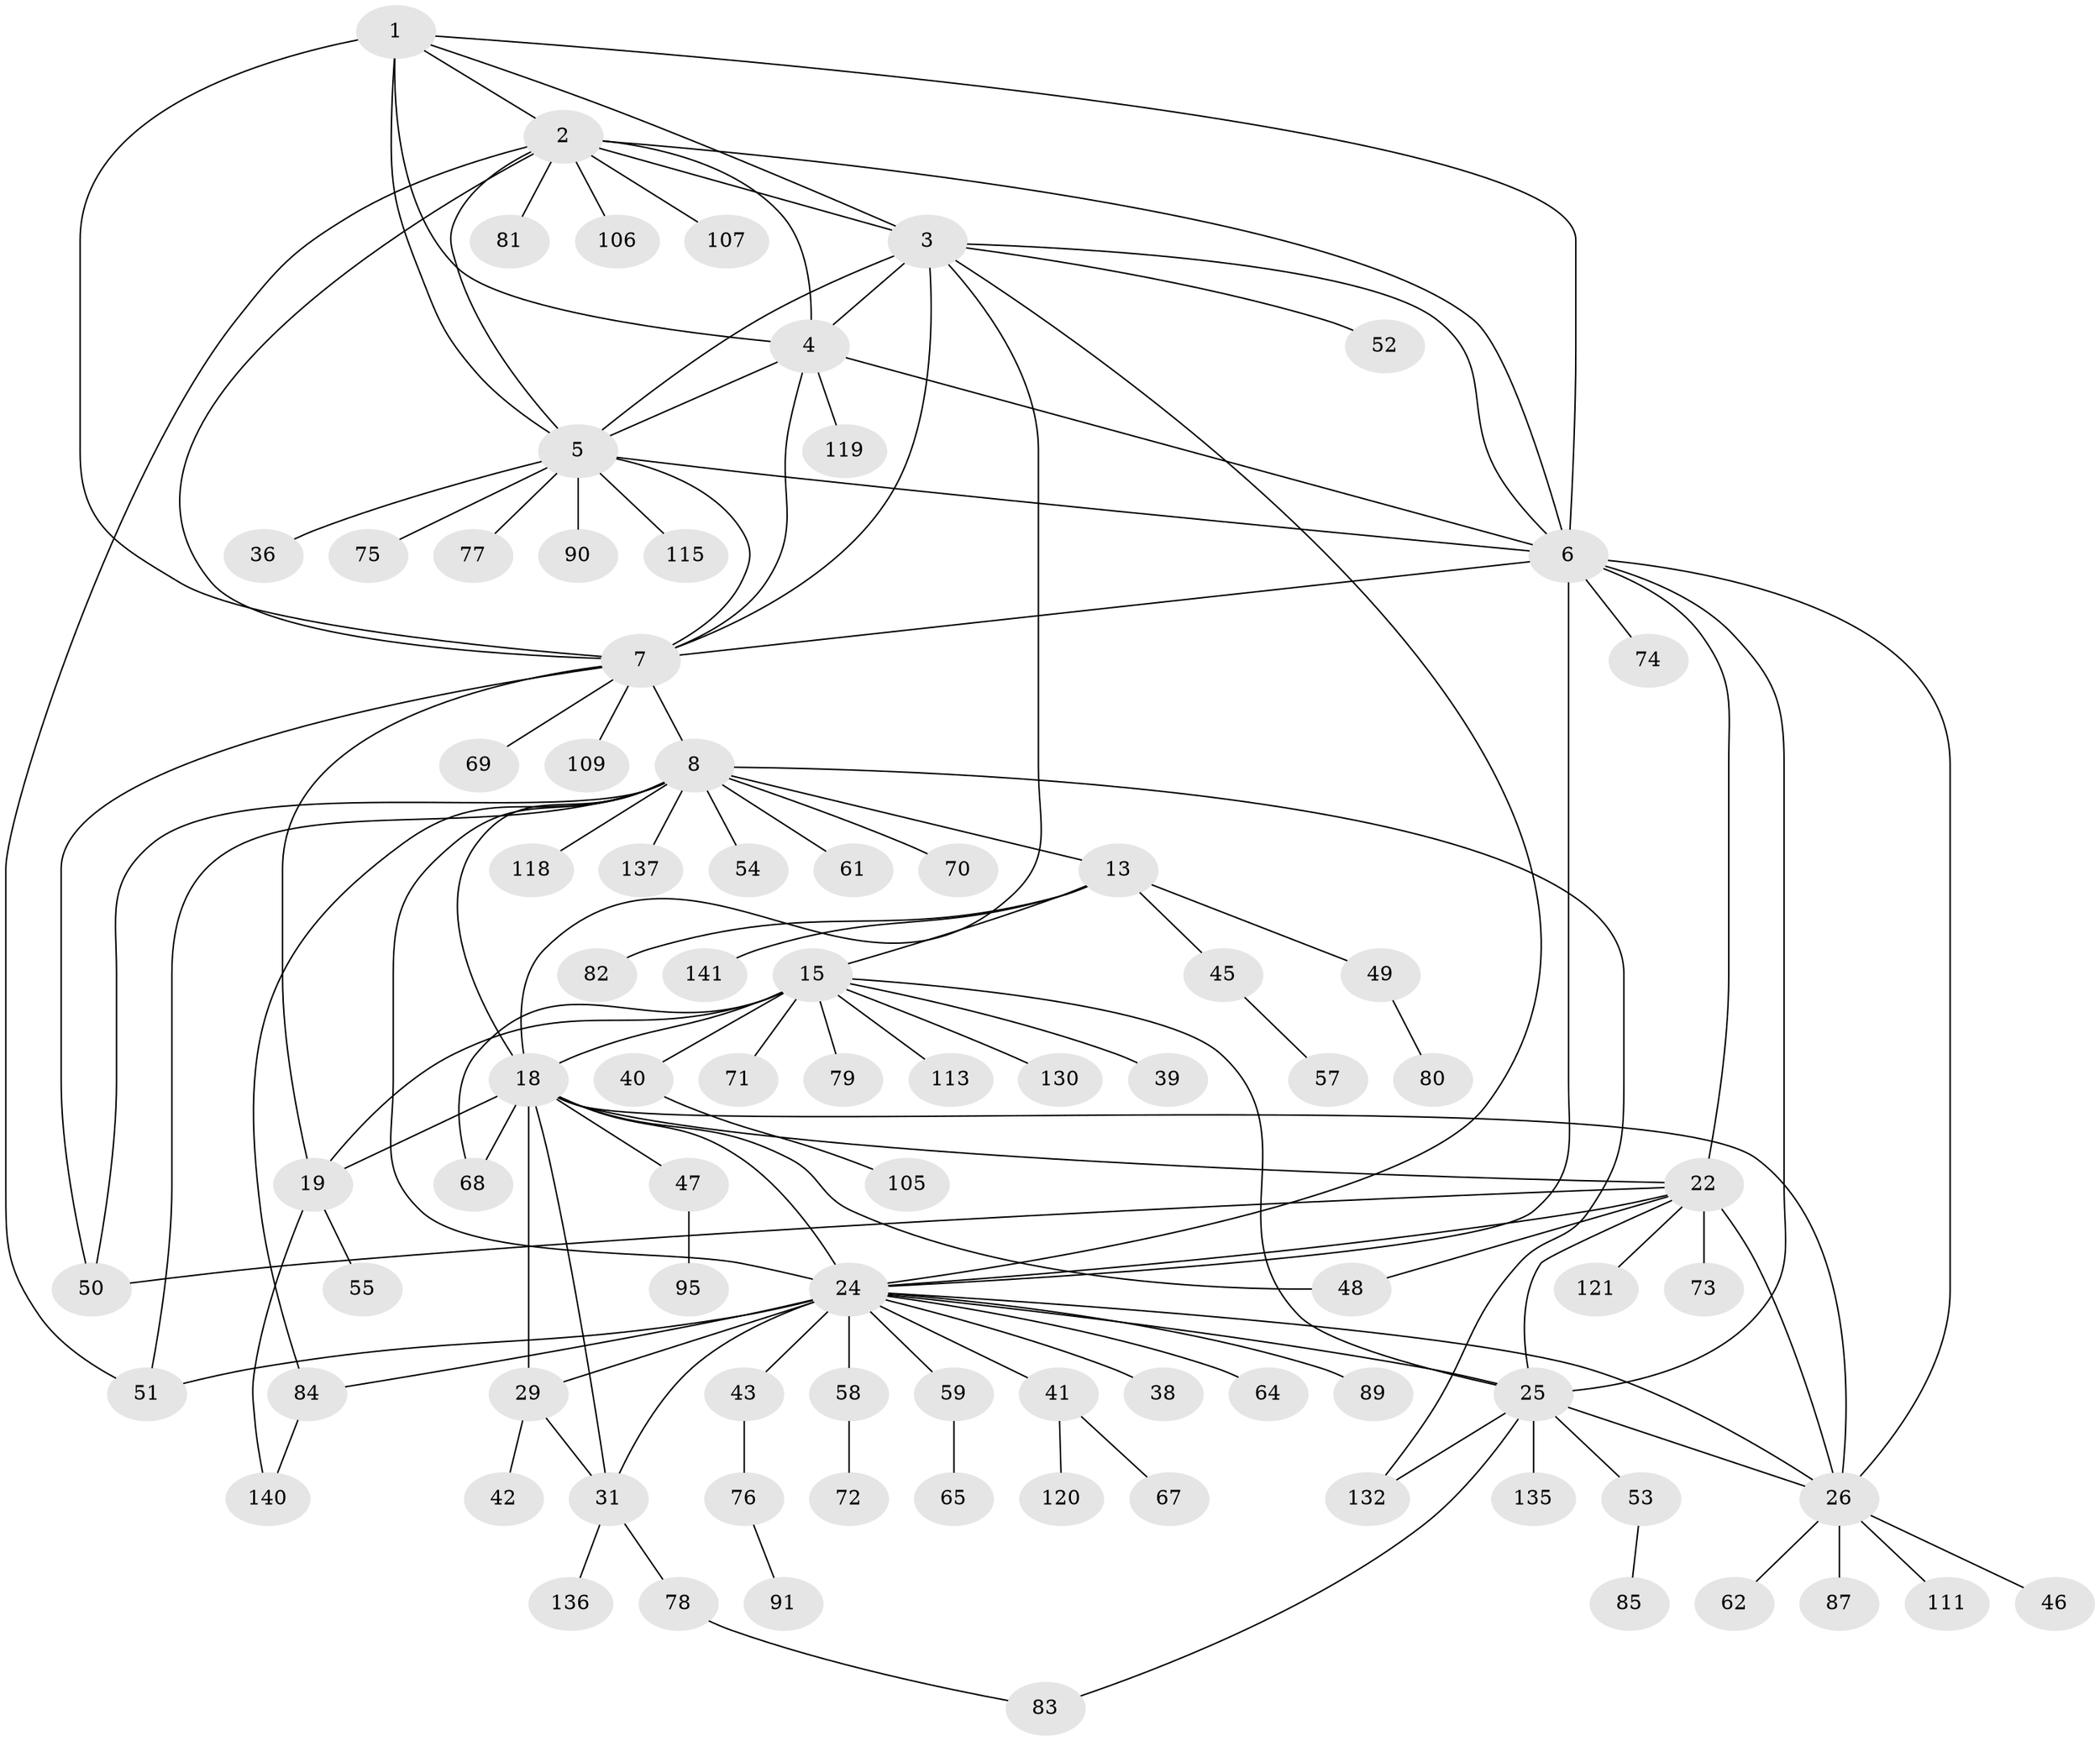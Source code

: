 // original degree distribution, {6: 0.014084507042253521, 10: 0.035211267605633804, 9: 0.06338028169014084, 7: 0.02112676056338028, 11: 0.028169014084507043, 13: 0.007042253521126761, 12: 0.014084507042253521, 8: 0.04929577464788732, 14: 0.014084507042253521, 1: 0.5140845070422535, 2: 0.18309859154929578, 3: 0.056338028169014086}
// Generated by graph-tools (version 1.1) at 2025/19/03/04/25 18:19:55]
// undirected, 85 vertices, 128 edges
graph export_dot {
graph [start="1"]
  node [color=gray90,style=filled];
  1;
  2;
  3;
  4;
  5;
  6 [super="+134+23+138"];
  7 [super="+63"];
  8 [super="+108+9+128+10"];
  13 [super="+94"];
  15 [super="+60+21+96+17+16"];
  18 [super="+110+142+30+122+93+139"];
  19;
  22 [super="+125+28+86"];
  24 [super="+104+27+34"];
  25;
  26;
  29;
  31 [super="+33+37"];
  36;
  38;
  39 [super="+114"];
  40 [super="+133"];
  41;
  42;
  43;
  45;
  46;
  47;
  48;
  49;
  50;
  51;
  52;
  53;
  54;
  55;
  57;
  58;
  59;
  61;
  62 [super="+129"];
  64;
  65;
  67;
  68;
  69;
  70;
  71;
  72;
  73;
  74;
  75;
  76;
  77;
  78;
  79;
  80;
  81;
  82;
  83;
  84;
  85;
  87;
  89;
  90;
  91;
  95;
  105;
  106 [super="+126"];
  107;
  109;
  111;
  113;
  115;
  118;
  119;
  120;
  121;
  130;
  132;
  135;
  136;
  137;
  140;
  141;
  1 -- 2;
  1 -- 3;
  1 -- 4;
  1 -- 5;
  1 -- 6;
  1 -- 7;
  2 -- 3;
  2 -- 4;
  2 -- 5;
  2 -- 6;
  2 -- 7;
  2 -- 51;
  2 -- 81;
  2 -- 106;
  2 -- 107;
  3 -- 4;
  3 -- 5;
  3 -- 6;
  3 -- 7;
  3 -- 52;
  3 -- 18;
  3 -- 24;
  4 -- 5;
  4 -- 6;
  4 -- 7;
  4 -- 119;
  5 -- 6;
  5 -- 7;
  5 -- 36;
  5 -- 75;
  5 -- 77;
  5 -- 90;
  5 -- 115;
  6 -- 7;
  6 -- 74;
  6 -- 22 [weight=2];
  6 -- 24 [weight=2];
  6 -- 25;
  6 -- 26;
  7 -- 19;
  7 -- 50;
  7 -- 69;
  7 -- 109;
  7 -- 8 [weight=2];
  8 -- 13 [weight=6];
  8 -- 84;
  8 -- 51;
  8 -- 70;
  8 -- 54;
  8 -- 24 [weight=3];
  8 -- 132;
  8 -- 137;
  8 -- 18 [weight=2];
  8 -- 50;
  8 -- 118;
  8 -- 61;
  13 -- 45;
  13 -- 49;
  13 -- 82;
  13 -- 141;
  13 -- 15;
  15 -- 18 [weight=5];
  15 -- 19 [weight=5];
  15 -- 79;
  15 -- 130;
  15 -- 40;
  15 -- 113;
  15 -- 68;
  15 -- 71;
  15 -- 39;
  15 -- 25;
  18 -- 19;
  18 -- 68;
  18 -- 47;
  18 -- 48;
  18 -- 29 [weight=2];
  18 -- 31 [weight=4];
  18 -- 26;
  18 -- 22;
  18 -- 24 [weight=4];
  19 -- 55;
  19 -- 140;
  22 -- 24 [weight=4];
  22 -- 25 [weight=2];
  22 -- 26 [weight=2];
  22 -- 121;
  22 -- 50;
  22 -- 73;
  22 -- 48;
  24 -- 25 [weight=2];
  24 -- 26 [weight=2];
  24 -- 38;
  24 -- 43;
  24 -- 89;
  24 -- 58;
  24 -- 41;
  24 -- 51;
  24 -- 59;
  24 -- 64;
  24 -- 84;
  24 -- 29 [weight=2];
  24 -- 31 [weight=4];
  25 -- 26;
  25 -- 53;
  25 -- 83;
  25 -- 132;
  25 -- 135;
  26 -- 46;
  26 -- 62;
  26 -- 87;
  26 -- 111;
  29 -- 31 [weight=2];
  29 -- 42;
  31 -- 78;
  31 -- 136;
  40 -- 105;
  41 -- 67;
  41 -- 120;
  43 -- 76;
  45 -- 57;
  47 -- 95;
  49 -- 80;
  53 -- 85;
  58 -- 72;
  59 -- 65;
  76 -- 91;
  78 -- 83;
  84 -- 140;
}
